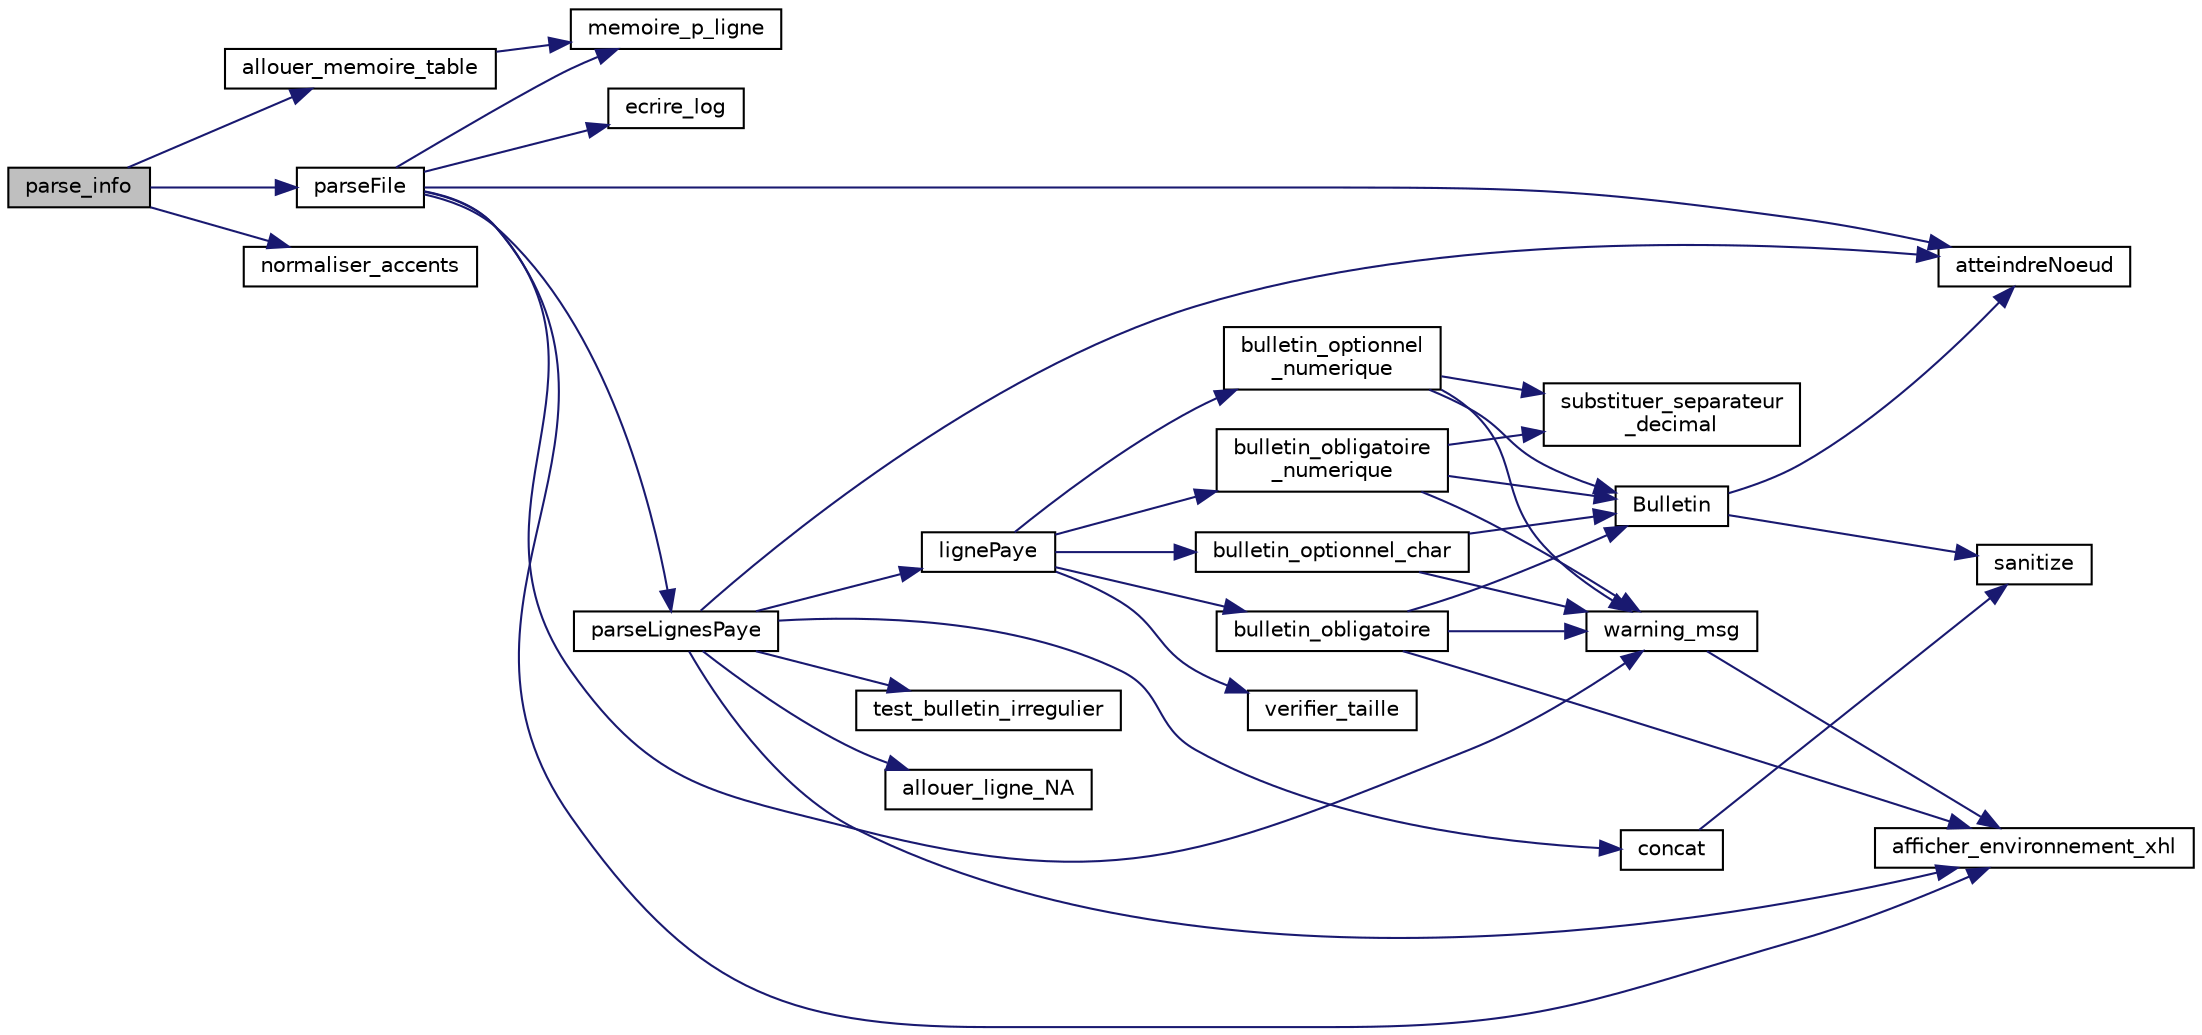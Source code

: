digraph "parse_info"
{
 // INTERACTIVE_SVG=YES
  edge [fontname="Helvetica",fontsize="10",labelfontname="Helvetica",labelfontsize="10"];
  node [fontname="Helvetica",fontsize="10",shape=record];
  rankdir="LR";
  Node24 [label="parse_info",height=0.2,width=0.4,color="black", fillcolor="grey75", style="filled", fontcolor="black"];
  Node24 -> Node25 [color="midnightblue",fontsize="10",style="solid",fontname="Helvetica"];
  Node25 [label="allouer_memoire_table",height=0.2,width=0.4,color="black", fillcolor="white", style="filled",URL="$validator_8cpp.html#a5223203a3dc856b4169ea2293035e57a",tooltip="Alloue la mémoire de la table des données. "];
  Node25 -> Node26 [color="midnightblue",fontsize="10",style="solid",fontname="Helvetica"];
  Node26 [label="memoire_p_ligne",height=0.2,width=0.4,color="black", fillcolor="white", style="filled",URL="$validator_8cpp.html#af23e7af258b590af3650be8ab06708be",tooltip="Définit le besoin de mémoire en octets pour un bulletin de paye de données XML (Table) ..."];
  Node24 -> Node27 [color="midnightblue",fontsize="10",style="solid",fontname="Helvetica"];
  Node27 [label="normaliser_accents",height=0.2,width=0.4,color="black", fillcolor="white", style="filled",URL="$validator_8cpp.html#aa054457564b0f4991283a511f01777e5",tooltip="Fonction permettant de convertir très efficacement les caractères accentués UTF-8 ou Latin-1 en carac..."];
  Node24 -> Node28 [color="midnightblue",fontsize="10",style="solid",fontname="Helvetica"];
  Node28 [label="parseFile",height=0.2,width=0.4,color="black", fillcolor="white", style="filled",URL="$validator_8cpp.html#ae1ac2699ac4449a4a9a16b0e37234b35",tooltip="Décode une structure info_t contenant les données de paye à l&#39;état brut \"fichier\" (..."];
  Node28 -> Node29 [color="midnightblue",fontsize="10",style="solid",fontname="Helvetica"];
  Node29 [label="atteindreNoeud",height=0.2,width=0.4,color="black", fillcolor="white", style="filled",URL="$validator_8h.html#a5e23405e20d220ba90a7b2213f7a70fb",tooltip="Permet d&#39;atteindre un noeud donné par son libellé de balise XML à partir d&#39;un pointeur XmlNodePtr de ..."];
  Node28 -> Node30 [color="midnightblue",fontsize="10",style="solid",fontname="Helvetica"];
  Node30 [label="warning_msg",height=0.2,width=0.4,color="black", fillcolor="white", style="filled",URL="$ligne__paye_8h.html#af031260c541b3083b610927c3e547b28",tooltip="Affiche un message d&#39;avertissement sur la sortie d&#39;erreur lorsqu&#39;un noeud XML ne peut être atteint..."];
  Node30 -> Node31 [color="midnightblue",fontsize="10",style="solid",fontname="Helvetica"];
  Node31 [label="afficher_environnement_xhl",height=0.2,width=0.4,color="black", fillcolor="white", style="filled",URL="$fonctions__auxiliaires_8cpp.html#a595f0eff37a7e74c477ad08221736a0d",tooltip="Fonction d&#39;affichage de des lignes du fichier XML de paye entourant celle où se pose un problème de c..."];
  Node28 -> Node31 [color="midnightblue",fontsize="10",style="solid",fontname="Helvetica"];
  Node28 -> Node26 [color="midnightblue",fontsize="10",style="solid",fontname="Helvetica"];
  Node28 -> Node32 [color="midnightblue",fontsize="10",style="solid",fontname="Helvetica"];
  Node32 [label="parseLignesPaye",height=0.2,width=0.4,color="black", fillcolor="white", style="filled",URL="$validator_8cpp.html#abdf1df3dd61991073a485a3e5d8addd2",tooltip="Lance le décodage des variables Bulletins de paye (Nom, Prenom, Matricule,...) "];
  Node32 -> Node29 [color="midnightblue",fontsize="10",style="solid",fontname="Helvetica"];
  Node32 -> Node33 [color="midnightblue",fontsize="10",style="solid",fontname="Helvetica"];
  Node33 [label="concat",height=0.2,width=0.4,color="black", fillcolor="white", style="filled",URL="$ligne__paye_8cpp.html#a1387e6beec261819622addf319a581c7",tooltip="Concatène la propriété \"V\" du noeud cur passé en premier argument avec la chaîne contenue de la table..."];
  Node33 -> Node34 [color="midnightblue",fontsize="10",style="solid",fontname="Helvetica"];
  Node34 [label="sanitize",height=0.2,width=0.4,color="black", fillcolor="white", style="filled",URL="$ligne__paye_8cpp.html#a6044ec3fae81f42425539be4d999edd4",tooltip="Remplace les occurrences d&#39;un caractère à l&#39;intérieur d&#39;une chaîne xmlChar* par le  caractère &#39;_&#39;..."];
  Node32 -> Node35 [color="midnightblue",fontsize="10",style="solid",fontname="Helvetica"];
  Node35 [label="lignePaye",height=0.2,width=0.4,color="black", fillcolor="white", style="filled",URL="$ligne__paye_8cpp.html#ab0033809d3d04a56bf668e6722da255c",tooltip="Analyse les noeuds fils du noeud. "];
  Node35 -> Node36 [color="midnightblue",fontsize="10",style="solid",fontname="Helvetica"];
  Node36 [label="bulletin_obligatoire",height=0.2,width=0.4,color="black", fillcolor="white", style="filled",URL="$ligne__paye_8cpp.html#a45ce15888cd33c4753e852fce36fb56e",tooltip="Appelle Bulletin et affiche l&#39;interprétation des erreurs. "];
  Node36 -> Node31 [color="midnightblue",fontsize="10",style="solid",fontname="Helvetica"];
  Node36 -> Node37 [color="midnightblue",fontsize="10",style="solid",fontname="Helvetica"];
  Node37 [label="Bulletin",height=0.2,width=0.4,color="black", fillcolor="white", style="filled",URL="$ligne__paye_8cpp.html#a8720dbeccf4eabbc5ffa9d7be551a7a5",tooltip="Atteint le prochain noeud de libellé donné, après un saut éventuel, et le lit. "];
  Node37 -> Node29 [color="midnightblue",fontsize="10",style="solid",fontname="Helvetica"];
  Node37 -> Node34 [color="midnightblue",fontsize="10",style="solid",fontname="Helvetica"];
  Node36 -> Node30 [color="midnightblue",fontsize="10",style="solid",fontname="Helvetica"];
  Node35 -> Node38 [color="midnightblue",fontsize="10",style="solid",fontname="Helvetica"];
  Node38 [label="bulletin_obligatoire\l_numerique",height=0.2,width=0.4,color="black", fillcolor="white", style="filled",URL="$ligne__paye_8cpp.html#a8636e0f8d6d7fce58969c36956342c90",tooltip="Appelle Bulletin. "];
  Node38 -> Node37 [color="midnightblue",fontsize="10",style="solid",fontname="Helvetica"];
  Node38 -> Node39 [color="midnightblue",fontsize="10",style="solid",fontname="Helvetica"];
  Node39 [label="substituer_separateur\l_decimal",height=0.2,width=0.4,color="black", fillcolor="white", style="filled",URL="$ligne__paye_8cpp.html#a5342d9b40b92c978ff404415b691e059",tooltip="Substitue le séparateur décimal passé en paramètre au séparateur par défaut (.) "];
  Node38 -> Node30 [color="midnightblue",fontsize="10",style="solid",fontname="Helvetica"];
  Node35 -> Node40 [color="midnightblue",fontsize="10",style="solid",fontname="Helvetica"];
  Node40 [label="bulletin_optionnel_char",height=0.2,width=0.4,color="black", fillcolor="white", style="filled",URL="$ligne__paye_8cpp.html#a4a91586d82e91ad3e3c02355b57c9e09",tooltip="Appelle Bulletin. "];
  Node40 -> Node37 [color="midnightblue",fontsize="10",style="solid",fontname="Helvetica"];
  Node40 -> Node30 [color="midnightblue",fontsize="10",style="solid",fontname="Helvetica"];
  Node35 -> Node41 [color="midnightblue",fontsize="10",style="solid",fontname="Helvetica"];
  Node41 [label="bulletin_optionnel\l_numerique",height=0.2,width=0.4,color="black", fillcolor="white", style="filled",URL="$ligne__paye_8cpp.html#a9ddbe10974c6bd265152624a68cd0580",tooltip="Appelle Bulletin. "];
  Node41 -> Node37 [color="midnightblue",fontsize="10",style="solid",fontname="Helvetica"];
  Node41 -> Node39 [color="midnightblue",fontsize="10",style="solid",fontname="Helvetica"];
  Node41 -> Node30 [color="midnightblue",fontsize="10",style="solid",fontname="Helvetica"];
  Node35 -> Node42 [color="midnightblue",fontsize="10",style="solid",fontname="Helvetica"];
  Node42 [label="verifier_taille",height=0.2,width=0.4,color="black", fillcolor="white", style="filled",URL="$ligne__paye_8h.html#a1918a95b8d7eafcb07bcf867242b3514",tooltip="Vérifie que la taille des données de paye en nombre de lignes de paye au décodage effectif des fichie..."];
  Node32 -> Node31 [color="midnightblue",fontsize="10",style="solid",fontname="Helvetica"];
  Node32 -> Node43 [color="midnightblue",fontsize="10",style="solid",fontname="Helvetica"];
  Node43 [label="test_bulletin_irregulier",height=0.2,width=0.4,color="black", fillcolor="white", style="filled",URL="$ligne__paye_8cpp.html#a6703d71fd67ea3e020d421379d894d87",tooltip="Teste si il y a un montant brut ou net payé ou remboursé non nul mais pas de ligne de paye détaillant..."];
  Node32 -> Node44 [color="midnightblue",fontsize="10",style="solid",fontname="Helvetica"];
  Node44 [label="allouer_ligne_NA",height=0.2,width=0.4,color="black", fillcolor="white", style="filled",URL="$ligne__paye_8cpp.html#a96d1e754fa36a716b5cd2fab2ab93fdc",tooltip="Réalloue un ligne de paye en NA sur les variables propres aux lignes de paye (Code, Libellé, Base,...) "];
  Node28 -> Node45 [color="midnightblue",fontsize="10",style="solid",fontname="Helvetica"];
  Node45 [label="ecrire_log",height=0.2,width=0.4,color="black", fillcolor="white", style="filled",URL="$fonctions__auxiliaires_8cpp.html#ab49257996eb9a8f23f7da4c66838be65",tooltip="Produit un journal d&#39;exécution. "];
}
